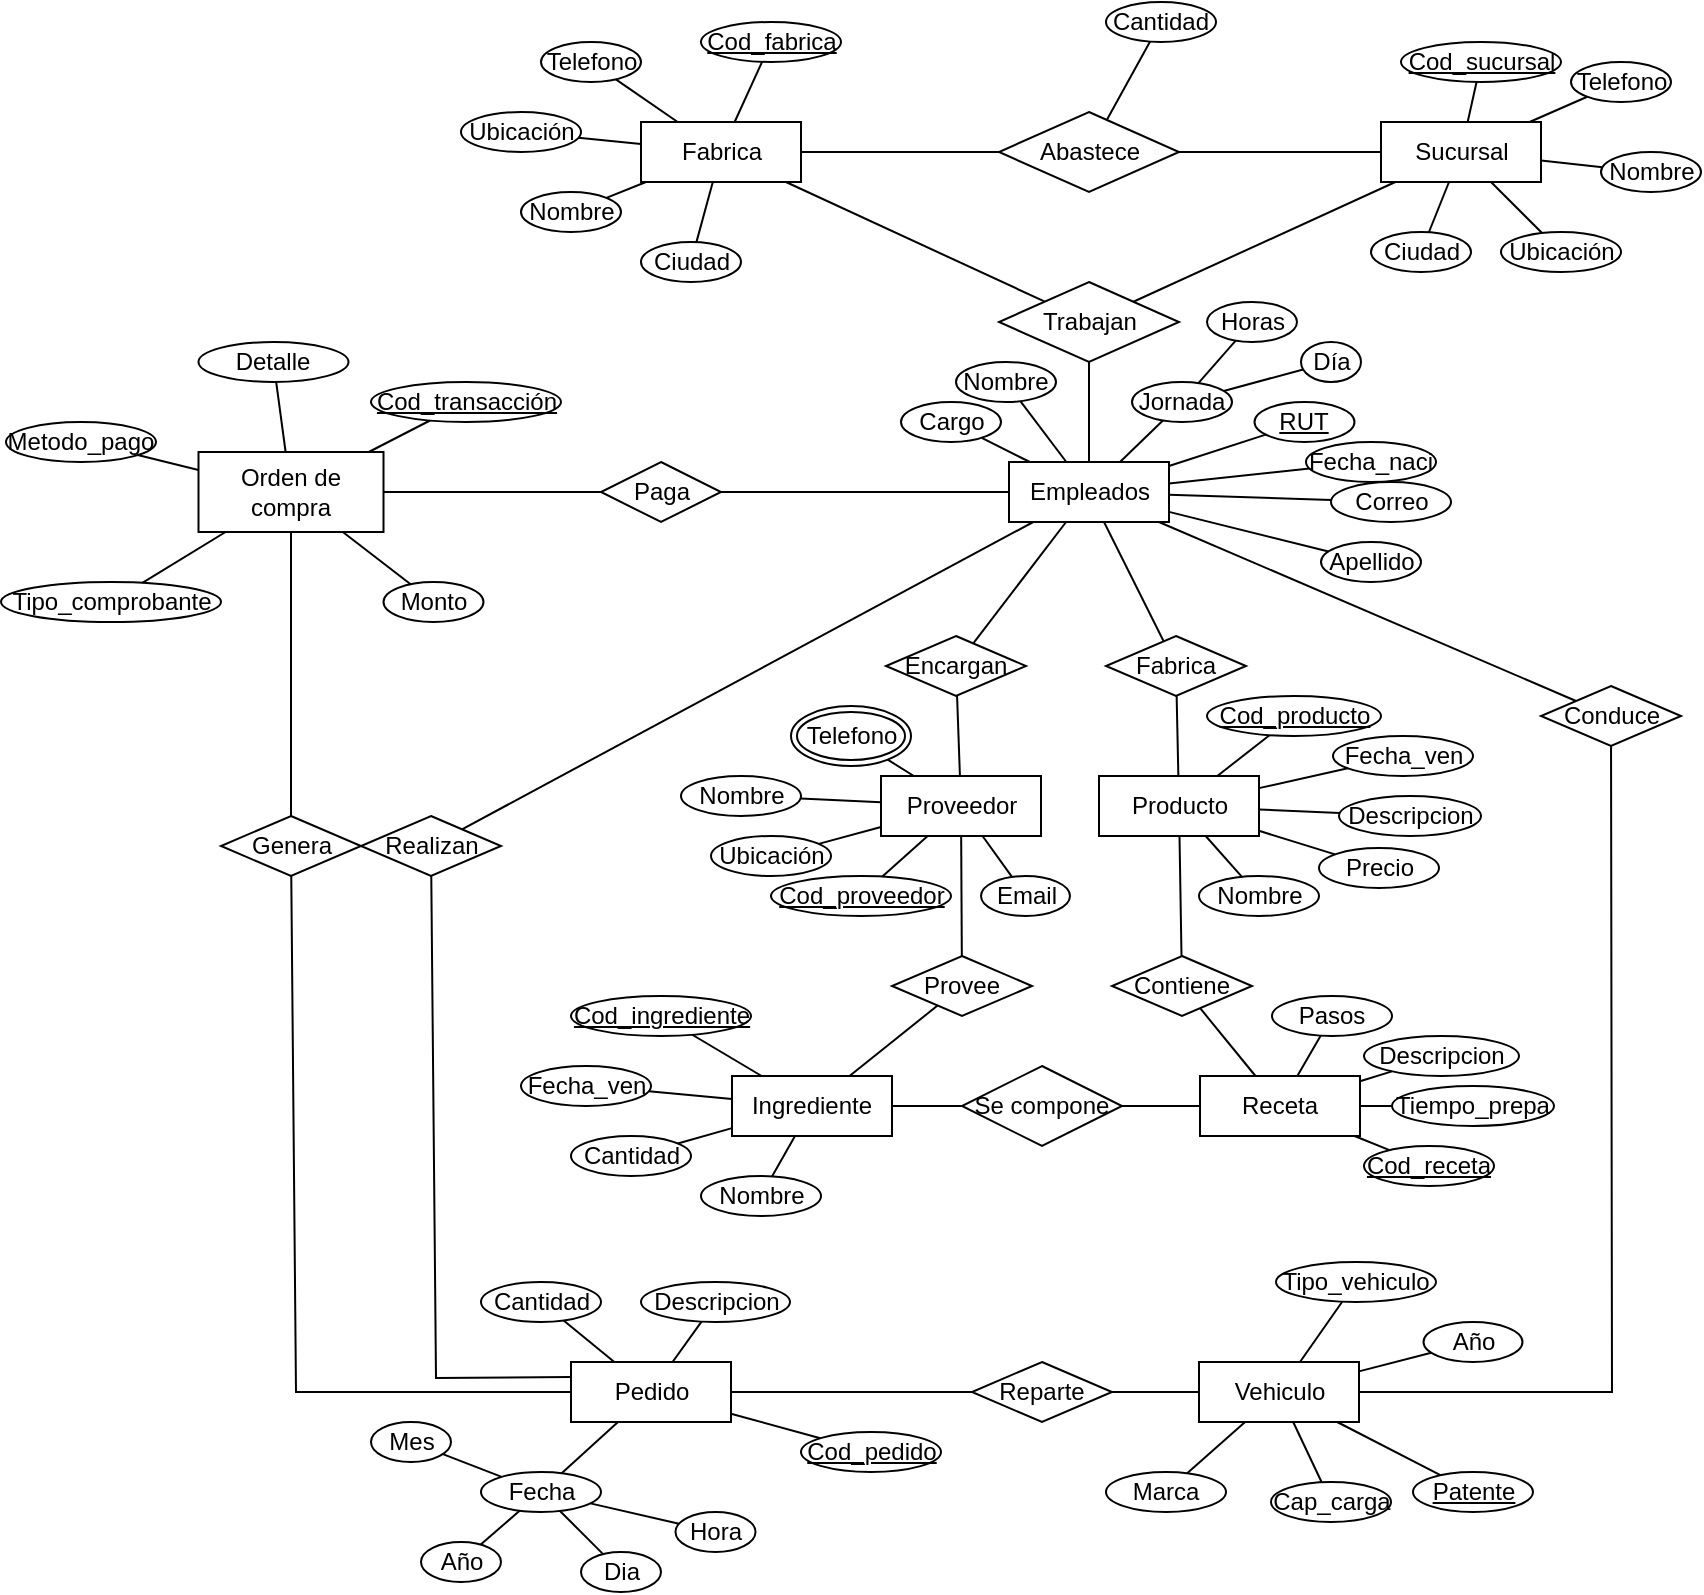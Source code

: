 <mxfile version="21.3.7" type="device">
  <diagram name="Página-1" id="xg-PnJ5UTF3HTIieWov8">
    <mxGraphModel dx="2632" dy="842" grid="1" gridSize="10" guides="1" tooltips="1" connect="1" arrows="1" fold="1" page="1" pageScale="1" pageWidth="827" pageHeight="1169" math="0" shadow="0">
      <root>
        <mxCell id="0" />
        <mxCell id="1" parent="0" />
        <mxCell id="lKZP19kNSciog7X_ONzH-1" value="&lt;font style=&quot;vertical-align: inherit;&quot;&gt;&lt;font style=&quot;vertical-align: inherit;&quot;&gt;Fabrica&lt;/font&gt;&lt;/font&gt;" style="whiteSpace=wrap;html=1;align=center;" parent="1" vertex="1">
          <mxGeometry x="242.5" y="100" width="80" height="30" as="geometry" />
        </mxCell>
        <mxCell id="lKZP19kNSciog7X_ONzH-2" value="&lt;font style=&quot;vertical-align: inherit;&quot;&gt;&lt;font style=&quot;vertical-align: inherit;&quot;&gt;Sucursal&lt;br&gt;&lt;/font&gt;&lt;/font&gt;" style="whiteSpace=wrap;html=1;align=center;" parent="1" vertex="1">
          <mxGeometry x="612.5" y="100" width="80" height="30" as="geometry" />
        </mxCell>
        <mxCell id="lKZP19kNSciog7X_ONzH-3" value="&lt;font style=&quot;vertical-align: inherit;&quot;&gt;&lt;font style=&quot;vertical-align: inherit;&quot;&gt;Abastece&lt;/font&gt;&lt;/font&gt;" style="shape=rhombus;perimeter=rhombusPerimeter;whiteSpace=wrap;html=1;align=center;" parent="1" vertex="1">
          <mxGeometry x="421.5" y="95" width="90" height="40" as="geometry" />
        </mxCell>
        <mxCell id="lKZP19kNSciog7X_ONzH-4" value="&lt;font style=&quot;vertical-align: inherit;&quot;&gt;&lt;font style=&quot;vertical-align: inherit;&quot;&gt;&lt;font style=&quot;vertical-align: inherit;&quot;&gt;&lt;font style=&quot;vertical-align: inherit;&quot;&gt;Trabajan&lt;/font&gt;&lt;/font&gt;&lt;/font&gt;&lt;/font&gt;" style="shape=rhombus;perimeter=rhombusPerimeter;whiteSpace=wrap;html=1;align=center;" parent="1" vertex="1">
          <mxGeometry x="421.5" y="180" width="90" height="40" as="geometry" />
        </mxCell>
        <mxCell id="lKZP19kNSciog7X_ONzH-5" value="" style="endArrow=none;html=1;rounded=0;" parent="1" source="lKZP19kNSciog7X_ONzH-3" target="lKZP19kNSciog7X_ONzH-2" edge="1">
          <mxGeometry relative="1" as="geometry">
            <mxPoint x="382.5" y="300" as="sourcePoint" />
            <mxPoint x="542.5" y="300" as="targetPoint" />
          </mxGeometry>
        </mxCell>
        <mxCell id="lKZP19kNSciog7X_ONzH-6" value="" style="endArrow=none;html=1;rounded=0;" parent="1" source="lKZP19kNSciog7X_ONzH-1" target="lKZP19kNSciog7X_ONzH-3" edge="1">
          <mxGeometry relative="1" as="geometry">
            <mxPoint x="382.5" y="300" as="sourcePoint" />
            <mxPoint x="542.5" y="300" as="targetPoint" />
          </mxGeometry>
        </mxCell>
        <mxCell id="lKZP19kNSciog7X_ONzH-7" value="" style="endArrow=none;html=1;rounded=0;" parent="1" source="lKZP19kNSciog7X_ONzH-4" target="lKZP19kNSciog7X_ONzH-2" edge="1">
          <mxGeometry relative="1" as="geometry">
            <mxPoint x="382.5" y="300" as="sourcePoint" />
            <mxPoint x="542.5" y="300" as="targetPoint" />
          </mxGeometry>
        </mxCell>
        <mxCell id="lKZP19kNSciog7X_ONzH-8" value="" style="endArrow=none;html=1;rounded=0;" parent="1" source="lKZP19kNSciog7X_ONzH-1" target="lKZP19kNSciog7X_ONzH-4" edge="1">
          <mxGeometry relative="1" as="geometry">
            <mxPoint x="382.5" y="300" as="sourcePoint" />
            <mxPoint x="542.5" y="300" as="targetPoint" />
          </mxGeometry>
        </mxCell>
        <mxCell id="lKZP19kNSciog7X_ONzH-10" value="" style="endArrow=none;html=1;rounded=0;" parent="1" source="lKZP19kNSciog7X_ONzH-11" target="lKZP19kNSciog7X_ONzH-4" edge="1">
          <mxGeometry relative="1" as="geometry">
            <mxPoint x="382.5" y="300" as="sourcePoint" />
            <mxPoint x="542.5" y="300" as="targetPoint" />
          </mxGeometry>
        </mxCell>
        <mxCell id="lKZP19kNSciog7X_ONzH-11" value="&lt;font style=&quot;vertical-align: inherit;&quot;&gt;&lt;font style=&quot;vertical-align: inherit;&quot;&gt;&lt;font style=&quot;vertical-align: inherit;&quot;&gt;&lt;font style=&quot;vertical-align: inherit;&quot;&gt;Empleados&lt;/font&gt;&lt;/font&gt;&lt;/font&gt;&lt;/font&gt;" style="whiteSpace=wrap;html=1;align=center;" parent="1" vertex="1">
          <mxGeometry x="426.5" y="270" width="80" height="30" as="geometry" />
        </mxCell>
        <mxCell id="lKZP19kNSciog7X_ONzH-12" value="" style="endArrow=none;html=1;rounded=0;" parent="1" source="lKZP19kNSciog7X_ONzH-11" target="lKZP19kNSciog7X_ONzH-77" edge="1">
          <mxGeometry relative="1" as="geometry">
            <mxPoint x="382.5" y="300" as="sourcePoint" />
            <mxPoint x="466.5" y="325" as="targetPoint" />
          </mxGeometry>
        </mxCell>
        <mxCell id="lKZP19kNSciog7X_ONzH-15" value="&lt;font style=&quot;vertical-align: inherit;&quot;&gt;&lt;font style=&quot;vertical-align: inherit;&quot;&gt;Telefono&lt;/font&gt;&lt;/font&gt;" style="ellipse;whiteSpace=wrap;html=1;align=center;" parent="1" vertex="1">
          <mxGeometry x="192.5" y="60" width="50" height="20" as="geometry" />
        </mxCell>
        <mxCell id="lKZP19kNSciog7X_ONzH-16" value="&lt;font style=&quot;vertical-align: inherit;&quot;&gt;&lt;font style=&quot;vertical-align: inherit;&quot;&gt;&lt;font style=&quot;vertical-align: inherit;&quot;&gt;&lt;font style=&quot;vertical-align: inherit;&quot;&gt;Nombre&lt;/font&gt;&lt;/font&gt;&lt;/font&gt;&lt;/font&gt;" style="ellipse;whiteSpace=wrap;html=1;align=center;" parent="1" vertex="1">
          <mxGeometry x="182.5" y="135" width="50" height="20" as="geometry" />
        </mxCell>
        <mxCell id="lKZP19kNSciog7X_ONzH-17" value="&lt;font style=&quot;vertical-align: inherit;&quot;&gt;&lt;font style=&quot;vertical-align: inherit;&quot;&gt;&lt;font style=&quot;vertical-align: inherit;&quot;&gt;&lt;font style=&quot;vertical-align: inherit;&quot;&gt;Ciudad&lt;/font&gt;&lt;/font&gt;&lt;/font&gt;&lt;/font&gt;" style="ellipse;whiteSpace=wrap;html=1;align=center;" parent="1" vertex="1">
          <mxGeometry x="242.5" y="160" width="50" height="20" as="geometry" />
        </mxCell>
        <mxCell id="lKZP19kNSciog7X_ONzH-18" value="&lt;font style=&quot;vertical-align: inherit;&quot;&gt;&lt;font style=&quot;vertical-align: inherit;&quot;&gt;&lt;font style=&quot;vertical-align: inherit;&quot;&gt;&lt;font style=&quot;vertical-align: inherit;&quot;&gt;Ubicación&lt;/font&gt;&lt;/font&gt;&lt;/font&gt;&lt;/font&gt;" style="ellipse;whiteSpace=wrap;html=1;align=center;" parent="1" vertex="1">
          <mxGeometry x="152.5" y="95" width="60" height="20" as="geometry" />
        </mxCell>
        <mxCell id="lKZP19kNSciog7X_ONzH-19" value="&lt;font style=&quot;vertical-align: inherit;&quot;&gt;&lt;font style=&quot;vertical-align: inherit;&quot;&gt;&lt;font style=&quot;vertical-align: inherit;&quot;&gt;&lt;font style=&quot;vertical-align: inherit;&quot;&gt;&lt;font style=&quot;vertical-align: inherit;&quot;&gt;&lt;font style=&quot;vertical-align: inherit;&quot;&gt;&lt;u&gt;Cod_fabrica&lt;/u&gt;&lt;/font&gt;&lt;/font&gt;&lt;/font&gt;&lt;/font&gt;&lt;/font&gt;&lt;/font&gt;" style="ellipse;whiteSpace=wrap;html=1;align=center;" parent="1" vertex="1">
          <mxGeometry x="272.5" y="50" width="70" height="20" as="geometry" />
        </mxCell>
        <mxCell id="lKZP19kNSciog7X_ONzH-20" value="" style="endArrow=none;html=1;rounded=0;" parent="1" source="lKZP19kNSciog7X_ONzH-19" target="lKZP19kNSciog7X_ONzH-1" edge="1">
          <mxGeometry relative="1" as="geometry">
            <mxPoint x="362.5" y="250" as="sourcePoint" />
            <mxPoint x="522.5" y="250" as="targetPoint" />
          </mxGeometry>
        </mxCell>
        <mxCell id="lKZP19kNSciog7X_ONzH-21" value="" style="endArrow=none;html=1;rounded=0;" parent="1" source="lKZP19kNSciog7X_ONzH-15" target="lKZP19kNSciog7X_ONzH-1" edge="1">
          <mxGeometry relative="1" as="geometry">
            <mxPoint x="362.5" y="250" as="sourcePoint" />
            <mxPoint x="522.5" y="250" as="targetPoint" />
          </mxGeometry>
        </mxCell>
        <mxCell id="lKZP19kNSciog7X_ONzH-22" value="" style="endArrow=none;html=1;rounded=0;" parent="1" source="lKZP19kNSciog7X_ONzH-18" target="lKZP19kNSciog7X_ONzH-1" edge="1">
          <mxGeometry relative="1" as="geometry">
            <mxPoint x="362.5" y="250" as="sourcePoint" />
            <mxPoint x="522.5" y="250" as="targetPoint" />
          </mxGeometry>
        </mxCell>
        <mxCell id="lKZP19kNSciog7X_ONzH-23" value="" style="endArrow=none;html=1;rounded=0;" parent="1" source="lKZP19kNSciog7X_ONzH-16" target="lKZP19kNSciog7X_ONzH-1" edge="1">
          <mxGeometry relative="1" as="geometry">
            <mxPoint x="362.5" y="250" as="sourcePoint" />
            <mxPoint x="522.5" y="250" as="targetPoint" />
          </mxGeometry>
        </mxCell>
        <mxCell id="lKZP19kNSciog7X_ONzH-24" value="" style="endArrow=none;html=1;rounded=0;" parent="1" source="lKZP19kNSciog7X_ONzH-1" target="lKZP19kNSciog7X_ONzH-17" edge="1">
          <mxGeometry relative="1" as="geometry">
            <mxPoint x="362.5" y="250" as="sourcePoint" />
            <mxPoint x="522.5" y="250" as="targetPoint" />
          </mxGeometry>
        </mxCell>
        <mxCell id="lKZP19kNSciog7X_ONzH-25" value="&lt;font style=&quot;vertical-align: inherit;&quot;&gt;&lt;font style=&quot;vertical-align: inherit;&quot;&gt;&lt;font style=&quot;vertical-align: inherit;&quot;&gt;&lt;font style=&quot;vertical-align: inherit;&quot;&gt;&lt;font style=&quot;vertical-align: inherit;&quot;&gt;&lt;font style=&quot;vertical-align: inherit;&quot;&gt;Ciudad&lt;/font&gt;&lt;/font&gt;&lt;/font&gt;&lt;/font&gt;&lt;/font&gt;&lt;/font&gt;" style="ellipse;whiteSpace=wrap;html=1;align=center;" parent="1" vertex="1">
          <mxGeometry x="607.5" y="155" width="50" height="20" as="geometry" />
        </mxCell>
        <mxCell id="lKZP19kNSciog7X_ONzH-26" value="&lt;font style=&quot;vertical-align: inherit;&quot;&gt;&lt;font style=&quot;vertical-align: inherit;&quot;&gt;&lt;font style=&quot;vertical-align: inherit;&quot;&gt;&lt;font style=&quot;vertical-align: inherit;&quot;&gt;&lt;font style=&quot;vertical-align: inherit;&quot;&gt;&lt;font style=&quot;vertical-align: inherit;&quot;&gt;&lt;font style=&quot;vertical-align: inherit;&quot;&gt;&lt;font style=&quot;vertical-align: inherit;&quot;&gt;Ubicación&lt;/font&gt;&lt;/font&gt;&lt;/font&gt;&lt;/font&gt;&lt;/font&gt;&lt;/font&gt;&lt;/font&gt;&lt;/font&gt;" style="ellipse;whiteSpace=wrap;html=1;align=center;" parent="1" vertex="1">
          <mxGeometry x="672.5" y="155" width="60" height="20" as="geometry" />
        </mxCell>
        <mxCell id="lKZP19kNSciog7X_ONzH-27" value="&lt;font style=&quot;vertical-align: inherit;&quot;&gt;&lt;font style=&quot;vertical-align: inherit;&quot;&gt;&lt;font style=&quot;vertical-align: inherit;&quot;&gt;&lt;font style=&quot;vertical-align: inherit;&quot;&gt;&lt;font style=&quot;vertical-align: inherit;&quot;&gt;&lt;font style=&quot;vertical-align: inherit;&quot;&gt;&lt;font style=&quot;vertical-align: inherit;&quot;&gt;&lt;font style=&quot;vertical-align: inherit;&quot;&gt;Nombre&lt;/font&gt;&lt;/font&gt;&lt;/font&gt;&lt;/font&gt;&lt;/font&gt;&lt;/font&gt;&lt;/font&gt;&lt;/font&gt;" style="ellipse;whiteSpace=wrap;html=1;align=center;" parent="1" vertex="1">
          <mxGeometry x="722.5" y="115" width="50" height="20" as="geometry" />
        </mxCell>
        <mxCell id="lKZP19kNSciog7X_ONzH-28" value="&lt;font style=&quot;vertical-align: inherit;&quot;&gt;&lt;font style=&quot;vertical-align: inherit;&quot;&gt;&lt;font style=&quot;vertical-align: inherit;&quot;&gt;&lt;font style=&quot;vertical-align: inherit;&quot;&gt;&lt;font style=&quot;vertical-align: inherit;&quot;&gt;&lt;font style=&quot;vertical-align: inherit;&quot;&gt;&lt;font style=&quot;vertical-align: inherit;&quot;&gt;&lt;font style=&quot;vertical-align: inherit;&quot;&gt;Telefono&lt;/font&gt;&lt;/font&gt;&lt;/font&gt;&lt;/font&gt;&lt;/font&gt;&lt;/font&gt;&lt;/font&gt;&lt;/font&gt;" style="ellipse;whiteSpace=wrap;html=1;align=center;" parent="1" vertex="1">
          <mxGeometry x="707.5" y="70" width="50" height="20" as="geometry" />
        </mxCell>
        <mxCell id="lKZP19kNSciog7X_ONzH-29" value="&lt;font style=&quot;vertical-align: inherit;&quot;&gt;&lt;font style=&quot;vertical-align: inherit;&quot;&gt;&lt;font style=&quot;vertical-align: inherit;&quot;&gt;&lt;font style=&quot;vertical-align: inherit;&quot;&gt;&lt;font style=&quot;vertical-align: inherit;&quot;&gt;&lt;font style=&quot;vertical-align: inherit;&quot;&gt;&lt;font style=&quot;vertical-align: inherit;&quot;&gt;&lt;font style=&quot;vertical-align: inherit;&quot;&gt;&lt;u&gt;Cod_sucursal&lt;/u&gt;&lt;/font&gt;&lt;/font&gt;&lt;/font&gt;&lt;/font&gt;&lt;/font&gt;&lt;/font&gt;&lt;/font&gt;&lt;/font&gt;" style="ellipse;whiteSpace=wrap;html=1;align=center;" parent="1" vertex="1">
          <mxGeometry x="622.5" y="60" width="80" height="20" as="geometry" />
        </mxCell>
        <mxCell id="lKZP19kNSciog7X_ONzH-30" value="" style="endArrow=none;html=1;rounded=0;" parent="1" source="lKZP19kNSciog7X_ONzH-25" target="lKZP19kNSciog7X_ONzH-2" edge="1">
          <mxGeometry relative="1" as="geometry">
            <mxPoint x="662.5" y="150" as="sourcePoint" />
            <mxPoint x="522.5" y="250" as="targetPoint" />
          </mxGeometry>
        </mxCell>
        <mxCell id="lKZP19kNSciog7X_ONzH-31" value="" style="endArrow=none;html=1;rounded=0;" parent="1" source="lKZP19kNSciog7X_ONzH-26" target="lKZP19kNSciog7X_ONzH-2" edge="1">
          <mxGeometry relative="1" as="geometry">
            <mxPoint x="362.5" y="250" as="sourcePoint" />
            <mxPoint x="522.5" y="250" as="targetPoint" />
          </mxGeometry>
        </mxCell>
        <mxCell id="lKZP19kNSciog7X_ONzH-32" value="" style="endArrow=none;html=1;rounded=0;" parent="1" source="lKZP19kNSciog7X_ONzH-27" target="lKZP19kNSciog7X_ONzH-2" edge="1">
          <mxGeometry relative="1" as="geometry">
            <mxPoint x="362.5" y="250" as="sourcePoint" />
            <mxPoint x="522.5" y="250" as="targetPoint" />
          </mxGeometry>
        </mxCell>
        <mxCell id="lKZP19kNSciog7X_ONzH-33" value="" style="endArrow=none;html=1;rounded=0;" parent="1" source="lKZP19kNSciog7X_ONzH-2" target="lKZP19kNSciog7X_ONzH-28" edge="1">
          <mxGeometry relative="1" as="geometry">
            <mxPoint x="362.5" y="250" as="sourcePoint" />
            <mxPoint x="522.5" y="250" as="targetPoint" />
          </mxGeometry>
        </mxCell>
        <mxCell id="lKZP19kNSciog7X_ONzH-34" value="" style="endArrow=none;html=1;rounded=0;" parent="1" source="lKZP19kNSciog7X_ONzH-2" target="lKZP19kNSciog7X_ONzH-29" edge="1">
          <mxGeometry relative="1" as="geometry">
            <mxPoint x="362.5" y="250" as="sourcePoint" />
            <mxPoint x="522.5" y="250" as="targetPoint" />
          </mxGeometry>
        </mxCell>
        <mxCell id="lKZP19kNSciog7X_ONzH-35" value="&lt;font style=&quot;vertical-align: inherit;&quot;&gt;&lt;font style=&quot;vertical-align: inherit;&quot;&gt;&lt;font style=&quot;vertical-align: inherit;&quot;&gt;&lt;font style=&quot;vertical-align: inherit;&quot;&gt;&lt;font style=&quot;vertical-align: inherit;&quot;&gt;&lt;font style=&quot;vertical-align: inherit;&quot;&gt;Nombre&lt;/font&gt;&lt;/font&gt;&lt;/font&gt;&lt;/font&gt;&lt;/font&gt;&lt;/font&gt;" style="ellipse;whiteSpace=wrap;html=1;align=center;" parent="1" vertex="1">
          <mxGeometry x="400" y="220" width="50" height="20" as="geometry" />
        </mxCell>
        <mxCell id="lKZP19kNSciog7X_ONzH-36" value="&lt;font style=&quot;vertical-align: inherit;&quot;&gt;&lt;font style=&quot;vertical-align: inherit;&quot;&gt;&lt;font style=&quot;vertical-align: inherit;&quot;&gt;&lt;font style=&quot;vertical-align: inherit;&quot;&gt;&lt;font style=&quot;vertical-align: inherit;&quot;&gt;&lt;font style=&quot;vertical-align: inherit;&quot;&gt;Apellido&lt;/font&gt;&lt;/font&gt;&lt;/font&gt;&lt;/font&gt;&lt;/font&gt;&lt;/font&gt;" style="ellipse;whiteSpace=wrap;html=1;align=center;" parent="1" vertex="1">
          <mxGeometry x="582.5" y="310" width="50" height="20" as="geometry" />
        </mxCell>
        <mxCell id="lKZP19kNSciog7X_ONzH-37" value="&lt;font style=&quot;vertical-align: inherit;&quot;&gt;&lt;font style=&quot;vertical-align: inherit;&quot;&gt;&lt;font style=&quot;vertical-align: inherit;&quot;&gt;&lt;font style=&quot;vertical-align: inherit;&quot;&gt;&lt;font style=&quot;vertical-align: inherit;&quot;&gt;&lt;font style=&quot;vertical-align: inherit;&quot;&gt;Cargo&lt;/font&gt;&lt;/font&gt;&lt;/font&gt;&lt;/font&gt;&lt;/font&gt;&lt;/font&gt;" style="ellipse;whiteSpace=wrap;html=1;align=center;" parent="1" vertex="1">
          <mxGeometry x="372.5" y="240" width="50" height="20" as="geometry" />
        </mxCell>
        <mxCell id="lKZP19kNSciog7X_ONzH-38" value="&lt;font style=&quot;vertical-align: inherit;&quot;&gt;&lt;font style=&quot;vertical-align: inherit;&quot;&gt;&lt;font style=&quot;vertical-align: inherit;&quot;&gt;&lt;font style=&quot;vertical-align: inherit;&quot;&gt;&lt;font style=&quot;vertical-align: inherit;&quot;&gt;&lt;font style=&quot;vertical-align: inherit;&quot;&gt;Jornada&lt;/font&gt;&lt;/font&gt;&lt;/font&gt;&lt;/font&gt;&lt;/font&gt;&lt;/font&gt;" style="ellipse;whiteSpace=wrap;html=1;align=center;" parent="1" vertex="1">
          <mxGeometry x="488" y="230" width="50" height="20" as="geometry" />
        </mxCell>
        <mxCell id="lKZP19kNSciog7X_ONzH-39" value="&lt;font style=&quot;vertical-align: inherit;&quot;&gt;&lt;font style=&quot;vertical-align: inherit;&quot;&gt;&lt;font style=&quot;vertical-align: inherit;&quot;&gt;&lt;font style=&quot;vertical-align: inherit;&quot;&gt;&lt;font style=&quot;vertical-align: inherit;&quot;&gt;&lt;font style=&quot;vertical-align: inherit;&quot;&gt;Fecha_naci&lt;/font&gt;&lt;/font&gt;&lt;/font&gt;&lt;/font&gt;&lt;/font&gt;&lt;/font&gt;" style="ellipse;whiteSpace=wrap;html=1;align=center;" parent="1" vertex="1">
          <mxGeometry x="575" y="260" width="65" height="20" as="geometry" />
        </mxCell>
        <mxCell id="lKZP19kNSciog7X_ONzH-40" value="&lt;font style=&quot;vertical-align: inherit;&quot;&gt;&lt;font style=&quot;vertical-align: inherit;&quot;&gt;&lt;font style=&quot;vertical-align: inherit;&quot;&gt;&lt;font style=&quot;vertical-align: inherit;&quot;&gt;&lt;font style=&quot;vertical-align: inherit;&quot;&gt;&lt;font style=&quot;vertical-align: inherit;&quot;&gt;&lt;u&gt;RUT&lt;/u&gt;&lt;/font&gt;&lt;/font&gt;&lt;/font&gt;&lt;/font&gt;&lt;/font&gt;&lt;/font&gt;" style="ellipse;whiteSpace=wrap;html=1;align=center;" parent="1" vertex="1">
          <mxGeometry x="549.25" y="240" width="50" height="20" as="geometry" />
        </mxCell>
        <mxCell id="lKZP19kNSciog7X_ONzH-41" value="&lt;font style=&quot;vertical-align: inherit;&quot;&gt;&lt;font style=&quot;vertical-align: inherit;&quot;&gt;&lt;font style=&quot;vertical-align: inherit;&quot;&gt;&lt;font style=&quot;vertical-align: inherit;&quot;&gt;&lt;font style=&quot;vertical-align: inherit;&quot;&gt;&lt;font style=&quot;vertical-align: inherit;&quot;&gt;Horas&lt;/font&gt;&lt;/font&gt;&lt;/font&gt;&lt;/font&gt;&lt;/font&gt;&lt;/font&gt;" style="ellipse;whiteSpace=wrap;html=1;align=center;" parent="1" vertex="1">
          <mxGeometry x="525.5" y="190" width="45" height="20" as="geometry" />
        </mxCell>
        <mxCell id="lKZP19kNSciog7X_ONzH-42" value="&lt;font style=&quot;vertical-align: inherit;&quot;&gt;&lt;font style=&quot;vertical-align: inherit;&quot;&gt;&lt;font style=&quot;vertical-align: inherit;&quot;&gt;&lt;font style=&quot;vertical-align: inherit;&quot;&gt;&lt;font style=&quot;vertical-align: inherit;&quot;&gt;&lt;font style=&quot;vertical-align: inherit;&quot;&gt;Día&lt;/font&gt;&lt;/font&gt;&lt;/font&gt;&lt;/font&gt;&lt;/font&gt;&lt;/font&gt;" style="ellipse;whiteSpace=wrap;html=1;align=center;" parent="1" vertex="1">
          <mxGeometry x="572.5" y="210" width="30" height="20" as="geometry" />
        </mxCell>
        <mxCell id="lKZP19kNSciog7X_ONzH-43" value="" style="endArrow=none;html=1;rounded=0;" parent="1" source="lKZP19kNSciog7X_ONzH-35" target="lKZP19kNSciog7X_ONzH-11" edge="1">
          <mxGeometry relative="1" as="geometry">
            <mxPoint x="362.5" y="320" as="sourcePoint" />
            <mxPoint x="522.5" y="320" as="targetPoint" />
          </mxGeometry>
        </mxCell>
        <mxCell id="lKZP19kNSciog7X_ONzH-44" value="" style="endArrow=none;html=1;rounded=0;" parent="1" source="lKZP19kNSciog7X_ONzH-11" target="lKZP19kNSciog7X_ONzH-36" edge="1">
          <mxGeometry relative="1" as="geometry">
            <mxPoint x="362.5" y="320" as="sourcePoint" />
            <mxPoint x="522.5" y="320" as="targetPoint" />
          </mxGeometry>
        </mxCell>
        <mxCell id="lKZP19kNSciog7X_ONzH-45" value="" style="endArrow=none;html=1;rounded=0;" parent="1" source="lKZP19kNSciog7X_ONzH-11" target="lKZP19kNSciog7X_ONzH-39" edge="1">
          <mxGeometry relative="1" as="geometry">
            <mxPoint x="362.5" y="320" as="sourcePoint" />
            <mxPoint x="522.5" y="320" as="targetPoint" />
          </mxGeometry>
        </mxCell>
        <mxCell id="lKZP19kNSciog7X_ONzH-46" value="" style="endArrow=none;html=1;rounded=0;" parent="1" source="lKZP19kNSciog7X_ONzH-37" target="lKZP19kNSciog7X_ONzH-11" edge="1">
          <mxGeometry relative="1" as="geometry">
            <mxPoint x="362.5" y="320" as="sourcePoint" />
            <mxPoint x="522.5" y="320" as="targetPoint" />
          </mxGeometry>
        </mxCell>
        <mxCell id="lKZP19kNSciog7X_ONzH-47" value="" style="endArrow=none;html=1;rounded=0;" parent="1" source="lKZP19kNSciog7X_ONzH-11" target="lKZP19kNSciog7X_ONzH-40" edge="1">
          <mxGeometry relative="1" as="geometry">
            <mxPoint x="362.5" y="320" as="sourcePoint" />
            <mxPoint x="522.5" y="320" as="targetPoint" />
          </mxGeometry>
        </mxCell>
        <mxCell id="lKZP19kNSciog7X_ONzH-48" value="" style="endArrow=none;html=1;rounded=0;" parent="1" source="lKZP19kNSciog7X_ONzH-11" target="lKZP19kNSciog7X_ONzH-38" edge="1">
          <mxGeometry relative="1" as="geometry">
            <mxPoint x="362.5" y="320" as="sourcePoint" />
            <mxPoint x="522.5" y="320" as="targetPoint" />
          </mxGeometry>
        </mxCell>
        <mxCell id="lKZP19kNSciog7X_ONzH-49" value="" style="endArrow=none;html=1;rounded=0;" parent="1" source="lKZP19kNSciog7X_ONzH-38" target="lKZP19kNSciog7X_ONzH-41" edge="1">
          <mxGeometry relative="1" as="geometry">
            <mxPoint x="362.5" y="320" as="sourcePoint" />
            <mxPoint x="522.5" y="320" as="targetPoint" />
          </mxGeometry>
        </mxCell>
        <mxCell id="lKZP19kNSciog7X_ONzH-50" value="" style="endArrow=none;html=1;rounded=0;" parent="1" source="lKZP19kNSciog7X_ONzH-38" target="lKZP19kNSciog7X_ONzH-42" edge="1">
          <mxGeometry relative="1" as="geometry">
            <mxPoint x="362.5" y="320" as="sourcePoint" />
            <mxPoint x="522.5" y="320" as="targetPoint" />
          </mxGeometry>
        </mxCell>
        <mxCell id="lKZP19kNSciog7X_ONzH-51" value="Correo" style="ellipse;whiteSpace=wrap;html=1;align=center;" parent="1" vertex="1">
          <mxGeometry x="587.5" y="280" width="60" height="20" as="geometry" />
        </mxCell>
        <mxCell id="lKZP19kNSciog7X_ONzH-52" value="" style="endArrow=none;html=1;rounded=0;" parent="1" source="lKZP19kNSciog7X_ONzH-51" target="lKZP19kNSciog7X_ONzH-11" edge="1">
          <mxGeometry relative="1" as="geometry">
            <mxPoint x="442.5" y="370" as="sourcePoint" />
            <mxPoint x="602.5" y="370" as="targetPoint" />
          </mxGeometry>
        </mxCell>
        <mxCell id="lKZP19kNSciog7X_ONzH-53" value="Paga" style="shape=rhombus;perimeter=rhombusPerimeter;whiteSpace=wrap;html=1;align=center;" parent="1" vertex="1">
          <mxGeometry x="222.5" y="270" width="60" height="30" as="geometry" />
        </mxCell>
        <mxCell id="lKZP19kNSciog7X_ONzH-54" value="" style="endArrow=none;html=1;rounded=0;" parent="1" source="lKZP19kNSciog7X_ONzH-53" target="lKZP19kNSciog7X_ONzH-11" edge="1">
          <mxGeometry relative="1" as="geometry">
            <mxPoint x="242.5" y="360" as="sourcePoint" />
            <mxPoint x="402.5" y="360" as="targetPoint" />
          </mxGeometry>
        </mxCell>
        <mxCell id="lKZP19kNSciog7X_ONzH-55" value="" style="endArrow=none;html=1;rounded=0;" parent="1" source="lKZP19kNSciog7X_ONzH-67" target="lKZP19kNSciog7X_ONzH-53" edge="1">
          <mxGeometry relative="1" as="geometry">
            <mxPoint x="147.5" y="240.714" as="sourcePoint" />
            <mxPoint x="402.5" y="360" as="targetPoint" />
          </mxGeometry>
        </mxCell>
        <mxCell id="lKZP19kNSciog7X_ONzH-56" value="&lt;font style=&quot;vertical-align: inherit;&quot;&gt;&lt;font style=&quot;vertical-align: inherit;&quot;&gt;&lt;font style=&quot;vertical-align: inherit;&quot;&gt;&lt;font style=&quot;vertical-align: inherit;&quot;&gt;&lt;font style=&quot;vertical-align: inherit;&quot;&gt;&lt;font style=&quot;vertical-align: inherit;&quot;&gt;Monto&lt;/font&gt;&lt;/font&gt;&lt;/font&gt;&lt;/font&gt;&lt;/font&gt;&lt;/font&gt;" style="ellipse;whiteSpace=wrap;html=1;align=center;" parent="1" vertex="1">
          <mxGeometry x="113.75" y="330" width="50" height="20" as="geometry" />
        </mxCell>
        <mxCell id="lKZP19kNSciog7X_ONzH-57" value="&lt;font style=&quot;vertical-align: inherit;&quot;&gt;&lt;font style=&quot;vertical-align: inherit;&quot;&gt;&lt;font style=&quot;vertical-align: inherit;&quot;&gt;&lt;font style=&quot;vertical-align: inherit;&quot;&gt;&lt;font style=&quot;vertical-align: inherit;&quot;&gt;&lt;font style=&quot;vertical-align: inherit;&quot;&gt;Metodo_pago&lt;/font&gt;&lt;/font&gt;&lt;/font&gt;&lt;/font&gt;&lt;/font&gt;&lt;/font&gt;" style="ellipse;whiteSpace=wrap;html=1;align=center;" parent="1" vertex="1">
          <mxGeometry x="-75" y="250" width="75" height="20" as="geometry" />
        </mxCell>
        <mxCell id="lKZP19kNSciog7X_ONzH-60" value="&lt;font style=&quot;vertical-align: inherit;&quot;&gt;&lt;font style=&quot;vertical-align: inherit;&quot;&gt;&lt;font style=&quot;vertical-align: inherit;&quot;&gt;&lt;font style=&quot;vertical-align: inherit;&quot;&gt;&lt;font style=&quot;vertical-align: inherit;&quot;&gt;&lt;font style=&quot;vertical-align: inherit;&quot;&gt;&lt;u&gt;Cod_transacción&lt;/u&gt;&lt;/font&gt;&lt;/font&gt;&lt;/font&gt;&lt;/font&gt;&lt;/font&gt;&lt;/font&gt;" style="ellipse;whiteSpace=wrap;html=1;align=center;" parent="1" vertex="1">
          <mxGeometry x="107.5" y="230" width="95" height="20" as="geometry" />
        </mxCell>
        <mxCell id="lKZP19kNSciog7X_ONzH-61" value="" style="endArrow=none;html=1;rounded=0;" parent="1" source="lKZP19kNSciog7X_ONzH-67" target="lKZP19kNSciog7X_ONzH-60" edge="1">
          <mxGeometry relative="1" as="geometry">
            <mxPoint x="-158.091" y="466" as="sourcePoint" />
            <mxPoint x="92.5" y="516" as="targetPoint" />
          </mxGeometry>
        </mxCell>
        <mxCell id="lKZP19kNSciog7X_ONzH-64" value="" style="endArrow=none;html=1;rounded=0;" parent="1" source="lKZP19kNSciog7X_ONzH-57" target="lKZP19kNSciog7X_ONzH-67" edge="1">
          <mxGeometry relative="1" as="geometry">
            <mxPoint x="-67.5" y="516" as="sourcePoint" />
            <mxPoint x="-199.167" y="436" as="targetPoint" />
          </mxGeometry>
        </mxCell>
        <mxCell id="lKZP19kNSciog7X_ONzH-65" value="" style="endArrow=none;html=1;rounded=0;" parent="1" source="lKZP19kNSciog7X_ONzH-56" target="lKZP19kNSciog7X_ONzH-67" edge="1">
          <mxGeometry relative="1" as="geometry">
            <mxPoint x="-67.5" y="516" as="sourcePoint" />
            <mxPoint x="-171.346" y="436" as="targetPoint" />
          </mxGeometry>
        </mxCell>
        <mxCell id="lKZP19kNSciog7X_ONzH-67" value="&lt;font style=&quot;vertical-align: inherit;&quot;&gt;&lt;font style=&quot;vertical-align: inherit;&quot;&gt;Orden de compra&lt;/font&gt;&lt;/font&gt;" style="whiteSpace=wrap;html=1;align=center;" parent="1" vertex="1">
          <mxGeometry x="21.25" y="265" width="92.5" height="40" as="geometry" />
        </mxCell>
        <mxCell id="lKZP19kNSciog7X_ONzH-76" value="&lt;font style=&quot;vertical-align: inherit;&quot;&gt;&lt;font style=&quot;vertical-align: inherit;&quot;&gt;&lt;font style=&quot;vertical-align: inherit;&quot;&gt;&lt;font style=&quot;vertical-align: inherit;&quot;&gt;&lt;font style=&quot;vertical-align: inherit;&quot;&gt;&lt;font style=&quot;vertical-align: inherit;&quot;&gt;Encargan&lt;/font&gt;&lt;/font&gt;&lt;/font&gt;&lt;/font&gt;&lt;/font&gt;&lt;/font&gt;" style="shape=rhombus;perimeter=rhombusPerimeter;whiteSpace=wrap;html=1;align=center;" parent="1" vertex="1">
          <mxGeometry x="365" y="357" width="70" height="30" as="geometry" />
        </mxCell>
        <mxCell id="lKZP19kNSciog7X_ONzH-77" value="&lt;font style=&quot;vertical-align: inherit;&quot;&gt;&lt;font style=&quot;vertical-align: inherit;&quot;&gt;&lt;font style=&quot;vertical-align: inherit;&quot;&gt;&lt;font style=&quot;vertical-align: inherit;&quot;&gt;&lt;font style=&quot;vertical-align: inherit;&quot;&gt;&lt;font style=&quot;vertical-align: inherit;&quot;&gt;Realizan&lt;/font&gt;&lt;/font&gt;&lt;/font&gt;&lt;/font&gt;&lt;/font&gt;&lt;/font&gt;" style="shape=rhombus;perimeter=rhombusPerimeter;whiteSpace=wrap;html=1;align=center;" parent="1" vertex="1">
          <mxGeometry x="102.5" y="447" width="70" height="30" as="geometry" />
        </mxCell>
        <mxCell id="lKZP19kNSciog7X_ONzH-78" value="&lt;font style=&quot;vertical-align: inherit;&quot;&gt;&lt;font style=&quot;vertical-align: inherit;&quot;&gt;&lt;font style=&quot;vertical-align: inherit;&quot;&gt;&lt;font style=&quot;vertical-align: inherit;&quot;&gt;&lt;font style=&quot;vertical-align: inherit;&quot;&gt;&lt;font style=&quot;vertical-align: inherit;&quot;&gt;&lt;font style=&quot;vertical-align: inherit;&quot;&gt;&lt;font style=&quot;vertical-align: inherit;&quot;&gt;Fabrica&lt;/font&gt;&lt;/font&gt;&lt;/font&gt;&lt;/font&gt;&lt;/font&gt;&lt;/font&gt;&lt;/font&gt;&lt;/font&gt;" style="shape=rhombus;perimeter=rhombusPerimeter;whiteSpace=wrap;html=1;align=center;" parent="1" vertex="1">
          <mxGeometry x="475" y="357" width="70" height="30" as="geometry" />
        </mxCell>
        <mxCell id="lKZP19kNSciog7X_ONzH-79" value="&lt;font style=&quot;vertical-align: inherit;&quot;&gt;&lt;font style=&quot;vertical-align: inherit;&quot;&gt;&lt;font style=&quot;vertical-align: inherit;&quot;&gt;&lt;font style=&quot;vertical-align: inherit;&quot;&gt;&lt;font style=&quot;vertical-align: inherit;&quot;&gt;&lt;font style=&quot;vertical-align: inherit;&quot;&gt;&lt;font style=&quot;vertical-align: inherit;&quot;&gt;&lt;font style=&quot;vertical-align: inherit;&quot;&gt;Conduce&lt;/font&gt;&lt;/font&gt;&lt;/font&gt;&lt;/font&gt;&lt;/font&gt;&lt;/font&gt;&lt;/font&gt;&lt;/font&gt;" style="shape=rhombus;perimeter=rhombusPerimeter;whiteSpace=wrap;html=1;align=center;" parent="1" vertex="1">
          <mxGeometry x="692.5" y="382" width="70" height="30" as="geometry" />
        </mxCell>
        <mxCell id="lKZP19kNSciog7X_ONzH-80" value="&lt;font style=&quot;vertical-align: inherit;&quot;&gt;&lt;font style=&quot;vertical-align: inherit;&quot;&gt;&lt;font style=&quot;vertical-align: inherit;&quot;&gt;&lt;font style=&quot;vertical-align: inherit;&quot;&gt;&lt;font style=&quot;vertical-align: inherit;&quot;&gt;&lt;font style=&quot;vertical-align: inherit;&quot;&gt;&lt;font style=&quot;vertical-align: inherit;&quot;&gt;&lt;font style=&quot;vertical-align: inherit;&quot;&gt;Producto&lt;/font&gt;&lt;/font&gt;&lt;/font&gt;&lt;/font&gt;&lt;/font&gt;&lt;/font&gt;&lt;/font&gt;&lt;/font&gt;" style="whiteSpace=wrap;html=1;align=center;" parent="1" vertex="1">
          <mxGeometry x="471.5" y="427" width="80" height="30" as="geometry" />
        </mxCell>
        <mxCell id="lKZP19kNSciog7X_ONzH-81" value="&lt;font style=&quot;vertical-align: inherit;&quot;&gt;&lt;font style=&quot;vertical-align: inherit;&quot;&gt;&lt;font style=&quot;vertical-align: inherit;&quot;&gt;&lt;font style=&quot;vertical-align: inherit;&quot;&gt;&lt;font style=&quot;vertical-align: inherit;&quot;&gt;&lt;font style=&quot;vertical-align: inherit;&quot;&gt;&lt;font style=&quot;vertical-align: inherit;&quot;&gt;&lt;font style=&quot;vertical-align: inherit;&quot;&gt;Proveedor&lt;/font&gt;&lt;/font&gt;&lt;/font&gt;&lt;/font&gt;&lt;/font&gt;&lt;/font&gt;&lt;/font&gt;&lt;/font&gt;" style="whiteSpace=wrap;html=1;align=center;" parent="1" vertex="1">
          <mxGeometry x="362.5" y="427" width="80" height="30" as="geometry" />
        </mxCell>
        <mxCell id="lKZP19kNSciog7X_ONzH-82" value="&lt;font style=&quot;vertical-align: inherit;&quot;&gt;&lt;font style=&quot;vertical-align: inherit;&quot;&gt;&lt;font style=&quot;vertical-align: inherit;&quot;&gt;&lt;font style=&quot;vertical-align: inherit;&quot;&gt;&lt;font style=&quot;vertical-align: inherit;&quot;&gt;&lt;font style=&quot;vertical-align: inherit;&quot;&gt;&lt;font style=&quot;vertical-align: inherit;&quot;&gt;&lt;font style=&quot;vertical-align: inherit;&quot;&gt;Pedido&lt;/font&gt;&lt;/font&gt;&lt;/font&gt;&lt;/font&gt;&lt;/font&gt;&lt;/font&gt;&lt;/font&gt;&lt;/font&gt;" style="whiteSpace=wrap;html=1;align=center;" parent="1" vertex="1">
          <mxGeometry x="207.5" y="720" width="80" height="30" as="geometry" />
        </mxCell>
        <mxCell id="lKZP19kNSciog7X_ONzH-83" value="&lt;font style=&quot;vertical-align: inherit;&quot;&gt;&lt;font style=&quot;vertical-align: inherit;&quot;&gt;&lt;font style=&quot;vertical-align: inherit;&quot;&gt;&lt;font style=&quot;vertical-align: inherit;&quot;&gt;&lt;font style=&quot;vertical-align: inherit;&quot;&gt;&lt;font style=&quot;vertical-align: inherit;&quot;&gt;&lt;font style=&quot;vertical-align: inherit;&quot;&gt;&lt;font style=&quot;vertical-align: inherit;&quot;&gt;&lt;font style=&quot;vertical-align: inherit;&quot;&gt;&lt;font style=&quot;vertical-align: inherit;&quot;&gt;Receta&lt;/font&gt;&lt;/font&gt;&lt;/font&gt;&lt;/font&gt;&lt;/font&gt;&lt;/font&gt;&lt;/font&gt;&lt;/font&gt;&lt;/font&gt;&lt;/font&gt;" style="whiteSpace=wrap;html=1;align=center;" parent="1" vertex="1">
          <mxGeometry x="522" y="577" width="80" height="30" as="geometry" />
        </mxCell>
        <mxCell id="lKZP19kNSciog7X_ONzH-84" value="&lt;font style=&quot;vertical-align: inherit;&quot;&gt;&lt;font style=&quot;vertical-align: inherit;&quot;&gt;&lt;font style=&quot;vertical-align: inherit;&quot;&gt;&lt;font style=&quot;vertical-align: inherit;&quot;&gt;&lt;font style=&quot;vertical-align: inherit;&quot;&gt;&lt;font style=&quot;vertical-align: inherit;&quot;&gt;&lt;font style=&quot;vertical-align: inherit;&quot;&gt;&lt;font style=&quot;vertical-align: inherit;&quot;&gt;&lt;font style=&quot;vertical-align: inherit;&quot;&gt;&lt;font style=&quot;vertical-align: inherit;&quot;&gt;Contiene&lt;/font&gt;&lt;/font&gt;&lt;/font&gt;&lt;/font&gt;&lt;/font&gt;&lt;/font&gt;&lt;/font&gt;&lt;/font&gt;&lt;/font&gt;&lt;/font&gt;" style="shape=rhombus;perimeter=rhombusPerimeter;whiteSpace=wrap;html=1;align=center;" parent="1" vertex="1">
          <mxGeometry x="478" y="517" width="70" height="30" as="geometry" />
        </mxCell>
        <mxCell id="lKZP19kNSciog7X_ONzH-85" value="" style="endArrow=none;html=1;rounded=0;" parent="1" source="lKZP19kNSciog7X_ONzH-78" target="lKZP19kNSciog7X_ONzH-80" edge="1">
          <mxGeometry relative="1" as="geometry">
            <mxPoint x="480" y="397" as="sourcePoint" />
            <mxPoint x="640" y="397" as="targetPoint" />
          </mxGeometry>
        </mxCell>
        <mxCell id="lKZP19kNSciog7X_ONzH-86" value="" style="endArrow=none;html=1;rounded=0;" parent="1" source="lKZP19kNSciog7X_ONzH-76" target="lKZP19kNSciog7X_ONzH-81" edge="1">
          <mxGeometry relative="1" as="geometry">
            <mxPoint x="480" y="397" as="sourcePoint" />
            <mxPoint x="640" y="397" as="targetPoint" />
          </mxGeometry>
        </mxCell>
        <mxCell id="lKZP19kNSciog7X_ONzH-87" value="" style="endArrow=none;html=1;rounded=0;entryX=0;entryY=0.25;entryDx=0;entryDy=0;" parent="1" source="lKZP19kNSciog7X_ONzH-77" target="lKZP19kNSciog7X_ONzH-82" edge="1">
          <mxGeometry relative="1" as="geometry">
            <mxPoint x="372.5" y="430" as="sourcePoint" />
            <mxPoint x="532.5" y="430" as="targetPoint" />
            <Array as="points">
              <mxPoint x="140" y="728" />
            </Array>
          </mxGeometry>
        </mxCell>
        <mxCell id="lKZP19kNSciog7X_ONzH-88" value="" style="endArrow=none;html=1;rounded=0;" parent="1" source="lKZP19kNSciog7X_ONzH-80" target="lKZP19kNSciog7X_ONzH-84" edge="1">
          <mxGeometry relative="1" as="geometry">
            <mxPoint x="482.5" y="287" as="sourcePoint" />
            <mxPoint x="642.5" y="287" as="targetPoint" />
          </mxGeometry>
        </mxCell>
        <mxCell id="lKZP19kNSciog7X_ONzH-89" value="" style="endArrow=none;html=1;rounded=0;" parent="1" source="lKZP19kNSciog7X_ONzH-83" target="lKZP19kNSciog7X_ONzH-84" edge="1">
          <mxGeometry relative="1" as="geometry">
            <mxPoint x="483" y="427" as="sourcePoint" />
            <mxPoint x="643" y="427" as="targetPoint" />
          </mxGeometry>
        </mxCell>
        <mxCell id="lKZP19kNSciog7X_ONzH-90" value="&lt;font style=&quot;vertical-align: inherit;&quot;&gt;&lt;font style=&quot;vertical-align: inherit;&quot;&gt;&lt;font style=&quot;vertical-align: inherit;&quot;&gt;&lt;font style=&quot;vertical-align: inherit;&quot;&gt;&lt;font style=&quot;vertical-align: inherit;&quot;&gt;&lt;font style=&quot;vertical-align: inherit;&quot;&gt;&lt;font style=&quot;vertical-align: inherit;&quot;&gt;&lt;font style=&quot;vertical-align: inherit;&quot;&gt;&lt;font style=&quot;vertical-align: inherit;&quot;&gt;&lt;font style=&quot;vertical-align: inherit;&quot;&gt;&lt;font style=&quot;vertical-align: inherit;&quot;&gt;&lt;font style=&quot;vertical-align: inherit;&quot;&gt;Provee&lt;/font&gt;&lt;/font&gt;&lt;/font&gt;&lt;/font&gt;&lt;/font&gt;&lt;/font&gt;&lt;/font&gt;&lt;/font&gt;&lt;/font&gt;&lt;/font&gt;&lt;/font&gt;&lt;/font&gt;" style="shape=rhombus;perimeter=rhombusPerimeter;whiteSpace=wrap;html=1;align=center;" parent="1" vertex="1">
          <mxGeometry x="368" y="517" width="70" height="30" as="geometry" />
        </mxCell>
        <mxCell id="lKZP19kNSciog7X_ONzH-91" value="&lt;font style=&quot;vertical-align: inherit;&quot;&gt;&lt;font style=&quot;vertical-align: inherit;&quot;&gt;&lt;font style=&quot;vertical-align: inherit;&quot;&gt;&lt;font style=&quot;vertical-align: inherit;&quot;&gt;&lt;font style=&quot;vertical-align: inherit;&quot;&gt;&lt;font style=&quot;vertical-align: inherit;&quot;&gt;&lt;font style=&quot;vertical-align: inherit;&quot;&gt;&lt;font style=&quot;vertical-align: inherit;&quot;&gt;&lt;font style=&quot;vertical-align: inherit;&quot;&gt;&lt;font style=&quot;vertical-align: inherit;&quot;&gt;Ingrediente&lt;/font&gt;&lt;/font&gt;&lt;/font&gt;&lt;/font&gt;&lt;/font&gt;&lt;/font&gt;&lt;/font&gt;&lt;/font&gt;&lt;/font&gt;&lt;/font&gt;" style="whiteSpace=wrap;html=1;align=center;" parent="1" vertex="1">
          <mxGeometry x="288" y="577" width="80" height="30" as="geometry" />
        </mxCell>
        <mxCell id="lKZP19kNSciog7X_ONzH-92" value="" style="endArrow=none;html=1;rounded=0;" parent="1" source="lKZP19kNSciog7X_ONzH-81" target="lKZP19kNSciog7X_ONzH-90" edge="1">
          <mxGeometry relative="1" as="geometry">
            <mxPoint x="482.5" y="357" as="sourcePoint" />
            <mxPoint x="642.5" y="357" as="targetPoint" />
          </mxGeometry>
        </mxCell>
        <mxCell id="lKZP19kNSciog7X_ONzH-93" value="" style="endArrow=none;html=1;rounded=0;" parent="1" source="lKZP19kNSciog7X_ONzH-90" target="lKZP19kNSciog7X_ONzH-91" edge="1">
          <mxGeometry relative="1" as="geometry">
            <mxPoint x="483" y="497" as="sourcePoint" />
            <mxPoint x="643" y="497" as="targetPoint" />
          </mxGeometry>
        </mxCell>
        <mxCell id="lKZP19kNSciog7X_ONzH-94" value="" style="endArrow=none;html=1;rounded=0;" parent="1" source="lKZP19kNSciog7X_ONzH-91" target="lKZP19kNSciog7X_ONzH-95" edge="1">
          <mxGeometry relative="1" as="geometry">
            <mxPoint x="483" y="497" as="sourcePoint" />
            <mxPoint x="403" y="592" as="targetPoint" />
          </mxGeometry>
        </mxCell>
        <mxCell id="lKZP19kNSciog7X_ONzH-95" value="&lt;font style=&quot;vertical-align: inherit;&quot;&gt;&lt;font style=&quot;vertical-align: inherit;&quot;&gt;&lt;font style=&quot;vertical-align: inherit;&quot;&gt;&lt;font style=&quot;vertical-align: inherit;&quot;&gt;&lt;font style=&quot;vertical-align: inherit;&quot;&gt;&lt;font style=&quot;vertical-align: inherit;&quot;&gt;&lt;font style=&quot;vertical-align: inherit;&quot;&gt;&lt;font style=&quot;vertical-align: inherit;&quot;&gt;&lt;font style=&quot;vertical-align: inherit;&quot;&gt;&lt;font style=&quot;vertical-align: inherit;&quot;&gt;&lt;font style=&quot;vertical-align: inherit;&quot;&gt;&lt;font style=&quot;vertical-align: inherit;&quot;&gt;&lt;font style=&quot;vertical-align: inherit;&quot;&gt;&lt;font style=&quot;vertical-align: inherit;&quot;&gt;Se compone&lt;/font&gt;&lt;/font&gt;&lt;/font&gt;&lt;/font&gt;&lt;/font&gt;&lt;/font&gt;&lt;/font&gt;&lt;/font&gt;&lt;/font&gt;&lt;/font&gt;&lt;/font&gt;&lt;/font&gt;&lt;/font&gt;&lt;/font&gt;" style="shape=rhombus;perimeter=rhombusPerimeter;whiteSpace=wrap;html=1;align=center;" parent="1" vertex="1">
          <mxGeometry x="403" y="572" width="80" height="40" as="geometry" />
        </mxCell>
        <mxCell id="lKZP19kNSciog7X_ONzH-96" value="" style="endArrow=none;html=1;rounded=0;" parent="1" source="lKZP19kNSciog7X_ONzH-95" target="lKZP19kNSciog7X_ONzH-83" edge="1">
          <mxGeometry relative="1" as="geometry">
            <mxPoint x="483" y="497" as="sourcePoint" />
            <mxPoint x="643" y="497" as="targetPoint" />
          </mxGeometry>
        </mxCell>
        <mxCell id="lKZP19kNSciog7X_ONzH-98" value="&lt;font style=&quot;vertical-align: inherit;&quot;&gt;&lt;font style=&quot;vertical-align: inherit;&quot;&gt;&lt;font style=&quot;vertical-align: inherit;&quot;&gt;&lt;font style=&quot;vertical-align: inherit;&quot;&gt;&lt;font style=&quot;vertical-align: inherit;&quot;&gt;&lt;font style=&quot;vertical-align: inherit;&quot;&gt;&lt;font style=&quot;vertical-align: inherit;&quot;&gt;&lt;font style=&quot;vertical-align: inherit;&quot;&gt;&lt;font style=&quot;vertical-align: inherit;&quot;&gt;&lt;font style=&quot;vertical-align: inherit;&quot;&gt;Vehiculo&lt;/font&gt;&lt;/font&gt;&lt;/font&gt;&lt;/font&gt;&lt;/font&gt;&lt;/font&gt;&lt;/font&gt;&lt;/font&gt;&lt;/font&gt;&lt;/font&gt;" style="whiteSpace=wrap;html=1;align=center;" parent="1" vertex="1">
          <mxGeometry x="521.5" y="720" width="80" height="30" as="geometry" />
        </mxCell>
        <mxCell id="lKZP19kNSciog7X_ONzH-99" value="" style="endArrow=none;html=1;rounded=0;" parent="1" source="lKZP19kNSciog7X_ONzH-98" target="lKZP19kNSciog7X_ONzH-79" edge="1">
          <mxGeometry relative="1" as="geometry">
            <mxPoint x="207.5" y="720" as="sourcePoint" />
            <mxPoint x="537.5" y="800" as="targetPoint" />
            <Array as="points">
              <mxPoint x="728" y="735" />
            </Array>
          </mxGeometry>
        </mxCell>
        <mxCell id="lKZP19kNSciog7X_ONzH-100" value="" style="endArrow=none;html=1;rounded=0;" parent="1" source="lKZP19kNSciog7X_ONzH-82" target="lKZP19kNSciog7X_ONzH-101" edge="1">
          <mxGeometry relative="1" as="geometry">
            <mxPoint x="247.5" y="788" as="sourcePoint" />
            <mxPoint x="397.5" y="733" as="targetPoint" />
          </mxGeometry>
        </mxCell>
        <mxCell id="lKZP19kNSciog7X_ONzH-101" value="&lt;font style=&quot;vertical-align: inherit;&quot;&gt;&lt;font style=&quot;vertical-align: inherit;&quot;&gt;&lt;font style=&quot;vertical-align: inherit;&quot;&gt;&lt;font style=&quot;vertical-align: inherit;&quot;&gt;&lt;font style=&quot;vertical-align: inherit;&quot;&gt;&lt;font style=&quot;vertical-align: inherit;&quot;&gt;&lt;font style=&quot;vertical-align: inherit;&quot;&gt;&lt;font style=&quot;vertical-align: inherit;&quot;&gt;&lt;font style=&quot;vertical-align: inherit;&quot;&gt;&lt;font style=&quot;vertical-align: inherit;&quot;&gt;&lt;font style=&quot;vertical-align: inherit;&quot;&gt;&lt;font style=&quot;vertical-align: inherit;&quot;&gt;&lt;font style=&quot;vertical-align: inherit;&quot;&gt;&lt;font style=&quot;vertical-align: inherit;&quot;&gt;Reparte&lt;/font&gt;&lt;/font&gt;&lt;/font&gt;&lt;/font&gt;&lt;/font&gt;&lt;/font&gt;&lt;/font&gt;&lt;/font&gt;&lt;/font&gt;&lt;/font&gt;&lt;/font&gt;&lt;/font&gt;&lt;/font&gt;&lt;/font&gt;" style="shape=rhombus;perimeter=rhombusPerimeter;whiteSpace=wrap;html=1;align=center;" parent="1" vertex="1">
          <mxGeometry x="408" y="720" width="70" height="30" as="geometry" />
        </mxCell>
        <mxCell id="lKZP19kNSciog7X_ONzH-102" value="" style="endArrow=none;html=1;rounded=0;" parent="1" source="lKZP19kNSciog7X_ONzH-101" target="lKZP19kNSciog7X_ONzH-98" edge="1">
          <mxGeometry relative="1" as="geometry">
            <mxPoint x="302.5" y="475" as="sourcePoint" />
            <mxPoint x="462.5" y="475" as="targetPoint" />
          </mxGeometry>
        </mxCell>
        <mxCell id="lKZP19kNSciog7X_ONzH-103" value="Cantidad" style="ellipse;whiteSpace=wrap;html=1;align=center;" parent="1" vertex="1">
          <mxGeometry x="162.5" y="680" width="60" height="20" as="geometry" />
        </mxCell>
        <mxCell id="lKZP19kNSciog7X_ONzH-104" value="Fecha" style="ellipse;whiteSpace=wrap;html=1;align=center;" parent="1" vertex="1">
          <mxGeometry x="162.5" y="775" width="60" height="20" as="geometry" />
        </mxCell>
        <mxCell id="lKZP19kNSciog7X_ONzH-105" value="Mes" style="ellipse;whiteSpace=wrap;html=1;align=center;" parent="1" vertex="1">
          <mxGeometry x="107.5" y="750" width="40" height="20" as="geometry" />
        </mxCell>
        <mxCell id="lKZP19kNSciog7X_ONzH-106" value="Año" style="ellipse;whiteSpace=wrap;html=1;align=center;" parent="1" vertex="1">
          <mxGeometry x="132.5" y="810" width="40" height="20" as="geometry" />
        </mxCell>
        <mxCell id="lKZP19kNSciog7X_ONzH-107" value="Dia" style="ellipse;whiteSpace=wrap;html=1;align=center;" parent="1" vertex="1">
          <mxGeometry x="212.5" y="815" width="40" height="20" as="geometry" />
        </mxCell>
        <mxCell id="lKZP19kNSciog7X_ONzH-108" value="Hora" style="ellipse;whiteSpace=wrap;html=1;align=center;" parent="1" vertex="1">
          <mxGeometry x="259.75" y="795" width="40" height="20" as="geometry" />
        </mxCell>
        <mxCell id="lKZP19kNSciog7X_ONzH-109" value="&lt;u&gt;Cod_pedido&lt;/u&gt;" style="ellipse;whiteSpace=wrap;html=1;align=center;" parent="1" vertex="1">
          <mxGeometry x="322.5" y="755" width="70" height="20" as="geometry" />
        </mxCell>
        <mxCell id="lKZP19kNSciog7X_ONzH-110" value="Descripcion" style="ellipse;whiteSpace=wrap;html=1;align=center;" parent="1" vertex="1">
          <mxGeometry x="242.5" y="680" width="74.5" height="20" as="geometry" />
        </mxCell>
        <mxCell id="lKZP19kNSciog7X_ONzH-111" value="" style="endArrow=none;html=1;rounded=0;" parent="1" source="lKZP19kNSciog7X_ONzH-82" target="lKZP19kNSciog7X_ONzH-103" edge="1">
          <mxGeometry relative="1" as="geometry">
            <mxPoint x="367.5" y="798" as="sourcePoint" />
            <mxPoint x="527.5" y="798" as="targetPoint" />
          </mxGeometry>
        </mxCell>
        <mxCell id="lKZP19kNSciog7X_ONzH-112" value="" style="endArrow=none;html=1;rounded=0;" parent="1" source="lKZP19kNSciog7X_ONzH-82" target="lKZP19kNSciog7X_ONzH-110" edge="1">
          <mxGeometry relative="1" as="geometry">
            <mxPoint x="367.5" y="798" as="sourcePoint" />
            <mxPoint x="527.5" y="798" as="targetPoint" />
          </mxGeometry>
        </mxCell>
        <mxCell id="lKZP19kNSciog7X_ONzH-113" value="" style="endArrow=none;html=1;rounded=0;" parent="1" source="lKZP19kNSciog7X_ONzH-82" target="lKZP19kNSciog7X_ONzH-104" edge="1">
          <mxGeometry relative="1" as="geometry">
            <mxPoint x="367.5" y="798" as="sourcePoint" />
            <mxPoint x="527.5" y="798" as="targetPoint" />
          </mxGeometry>
        </mxCell>
        <mxCell id="lKZP19kNSciog7X_ONzH-114" value="" style="endArrow=none;html=1;rounded=0;" parent="1" source="lKZP19kNSciog7X_ONzH-82" target="lKZP19kNSciog7X_ONzH-109" edge="1">
          <mxGeometry relative="1" as="geometry">
            <mxPoint x="367.5" y="798" as="sourcePoint" />
            <mxPoint x="527.5" y="798" as="targetPoint" />
          </mxGeometry>
        </mxCell>
        <mxCell id="lKZP19kNSciog7X_ONzH-115" value="" style="endArrow=none;html=1;rounded=0;" parent="1" source="lKZP19kNSciog7X_ONzH-105" target="lKZP19kNSciog7X_ONzH-104" edge="1">
          <mxGeometry relative="1" as="geometry">
            <mxPoint x="427.5" y="835" as="sourcePoint" />
            <mxPoint x="587.5" y="835" as="targetPoint" />
          </mxGeometry>
        </mxCell>
        <mxCell id="lKZP19kNSciog7X_ONzH-116" value="" style="endArrow=none;html=1;rounded=0;" parent="1" source="lKZP19kNSciog7X_ONzH-106" target="lKZP19kNSciog7X_ONzH-104" edge="1">
          <mxGeometry relative="1" as="geometry">
            <mxPoint x="427.5" y="835" as="sourcePoint" />
            <mxPoint x="587.5" y="835" as="targetPoint" />
          </mxGeometry>
        </mxCell>
        <mxCell id="lKZP19kNSciog7X_ONzH-117" value="" style="endArrow=none;html=1;rounded=0;" parent="1" source="lKZP19kNSciog7X_ONzH-107" target="lKZP19kNSciog7X_ONzH-104" edge="1">
          <mxGeometry relative="1" as="geometry">
            <mxPoint x="427.5" y="835" as="sourcePoint" />
            <mxPoint x="587.5" y="835" as="targetPoint" />
          </mxGeometry>
        </mxCell>
        <mxCell id="lKZP19kNSciog7X_ONzH-118" value="" style="endArrow=none;html=1;rounded=0;" parent="1" source="lKZP19kNSciog7X_ONzH-108" target="lKZP19kNSciog7X_ONzH-104" edge="1">
          <mxGeometry relative="1" as="geometry">
            <mxPoint x="427.5" y="835" as="sourcePoint" />
            <mxPoint x="587.5" y="835" as="targetPoint" />
          </mxGeometry>
        </mxCell>
        <mxCell id="lKZP19kNSciog7X_ONzH-119" value="Nombre" style="ellipse;whiteSpace=wrap;html=1;align=center;" parent="1" vertex="1">
          <mxGeometry x="262.5" y="427" width="60" height="20" as="geometry" />
        </mxCell>
        <mxCell id="lKZP19kNSciog7X_ONzH-120" value="Ubicación" style="ellipse;whiteSpace=wrap;html=1;align=center;" parent="1" vertex="1">
          <mxGeometry x="277.5" y="457" width="60" height="20" as="geometry" />
        </mxCell>
        <mxCell id="lKZP19kNSciog7X_ONzH-121" value="Email" style="ellipse;whiteSpace=wrap;html=1;align=center;" parent="1" vertex="1">
          <mxGeometry x="412.5" y="477" width="44.5" height="20" as="geometry" />
        </mxCell>
        <mxCell id="lKZP19kNSciog7X_ONzH-122" value="&lt;u&gt;Cod_proveedor&lt;/u&gt;" style="ellipse;whiteSpace=wrap;html=1;align=center;" parent="1" vertex="1">
          <mxGeometry x="307.5" y="477" width="90" height="20" as="geometry" />
        </mxCell>
        <mxCell id="lKZP19kNSciog7X_ONzH-123" value="Telefono" style="ellipse;shape=doubleEllipse;margin=3;whiteSpace=wrap;html=1;align=center;" parent="1" vertex="1">
          <mxGeometry x="317.5" y="392" width="60" height="30" as="geometry" />
        </mxCell>
        <mxCell id="lKZP19kNSciog7X_ONzH-124" value="" style="endArrow=none;html=1;rounded=0;" parent="1" source="lKZP19kNSciog7X_ONzH-123" target="lKZP19kNSciog7X_ONzH-81" edge="1">
          <mxGeometry relative="1" as="geometry">
            <mxPoint x="362.5" y="427" as="sourcePoint" />
            <mxPoint x="522.5" y="427" as="targetPoint" />
          </mxGeometry>
        </mxCell>
        <mxCell id="lKZP19kNSciog7X_ONzH-125" value="" style="endArrow=none;html=1;rounded=0;" parent="1" source="lKZP19kNSciog7X_ONzH-119" target="lKZP19kNSciog7X_ONzH-81" edge="1">
          <mxGeometry relative="1" as="geometry">
            <mxPoint x="362.5" y="427" as="sourcePoint" />
            <mxPoint x="522.5" y="427" as="targetPoint" />
          </mxGeometry>
        </mxCell>
        <mxCell id="lKZP19kNSciog7X_ONzH-126" value="" style="endArrow=none;html=1;rounded=0;" parent="1" source="lKZP19kNSciog7X_ONzH-120" target="lKZP19kNSciog7X_ONzH-81" edge="1">
          <mxGeometry relative="1" as="geometry">
            <mxPoint x="362.5" y="427" as="sourcePoint" />
            <mxPoint x="522.5" y="427" as="targetPoint" />
          </mxGeometry>
        </mxCell>
        <mxCell id="lKZP19kNSciog7X_ONzH-127" value="" style="endArrow=none;html=1;rounded=0;" parent="1" source="lKZP19kNSciog7X_ONzH-122" target="lKZP19kNSciog7X_ONzH-81" edge="1">
          <mxGeometry relative="1" as="geometry">
            <mxPoint x="362.5" y="427" as="sourcePoint" />
            <mxPoint x="522.5" y="427" as="targetPoint" />
          </mxGeometry>
        </mxCell>
        <mxCell id="lKZP19kNSciog7X_ONzH-128" value="" style="endArrow=none;html=1;rounded=0;" parent="1" source="lKZP19kNSciog7X_ONzH-81" target="lKZP19kNSciog7X_ONzH-121" edge="1">
          <mxGeometry relative="1" as="geometry">
            <mxPoint x="362.5" y="427" as="sourcePoint" />
            <mxPoint x="522.5" y="427" as="targetPoint" />
          </mxGeometry>
        </mxCell>
        <mxCell id="lKZP19kNSciog7X_ONzH-129" value="Nombre" style="ellipse;whiteSpace=wrap;html=1;align=center;" parent="1" vertex="1">
          <mxGeometry x="521.5" y="477" width="60" height="20" as="geometry" />
        </mxCell>
        <mxCell id="lKZP19kNSciog7X_ONzH-130" value="Descripcion" style="ellipse;whiteSpace=wrap;html=1;align=center;" parent="1" vertex="1">
          <mxGeometry x="591.5" y="437" width="71" height="20" as="geometry" />
        </mxCell>
        <mxCell id="lKZP19kNSciog7X_ONzH-131" value="Fecha_ven" style="ellipse;whiteSpace=wrap;html=1;align=center;" parent="1" vertex="1">
          <mxGeometry x="588.5" y="407" width="70" height="20" as="geometry" />
        </mxCell>
        <mxCell id="lKZP19kNSciog7X_ONzH-132" value="&lt;u&gt;Cod_producto&lt;/u&gt;" style="ellipse;whiteSpace=wrap;html=1;align=center;" parent="1" vertex="1">
          <mxGeometry x="525.5" y="387" width="87" height="20" as="geometry" />
        </mxCell>
        <mxCell id="lKZP19kNSciog7X_ONzH-133" value="Precio" style="ellipse;whiteSpace=wrap;html=1;align=center;" parent="1" vertex="1">
          <mxGeometry x="581.5" y="463" width="60" height="20" as="geometry" />
        </mxCell>
        <mxCell id="lKZP19kNSciog7X_ONzH-134" value="" style="endArrow=none;html=1;rounded=0;" parent="1" source="lKZP19kNSciog7X_ONzH-80" target="lKZP19kNSciog7X_ONzH-132" edge="1">
          <mxGeometry relative="1" as="geometry">
            <mxPoint x="362.5" y="427" as="sourcePoint" />
            <mxPoint x="522.5" y="427" as="targetPoint" />
          </mxGeometry>
        </mxCell>
        <mxCell id="lKZP19kNSciog7X_ONzH-135" value="" style="endArrow=none;html=1;rounded=0;" parent="1" source="lKZP19kNSciog7X_ONzH-80" target="lKZP19kNSciog7X_ONzH-131" edge="1">
          <mxGeometry relative="1" as="geometry">
            <mxPoint x="362.5" y="427" as="sourcePoint" />
            <mxPoint x="522.5" y="427" as="targetPoint" />
          </mxGeometry>
        </mxCell>
        <mxCell id="lKZP19kNSciog7X_ONzH-136" value="" style="endArrow=none;html=1;rounded=0;" parent="1" source="lKZP19kNSciog7X_ONzH-80" target="lKZP19kNSciog7X_ONzH-130" edge="1">
          <mxGeometry relative="1" as="geometry">
            <mxPoint x="362.5" y="427" as="sourcePoint" />
            <mxPoint x="522.5" y="427" as="targetPoint" />
          </mxGeometry>
        </mxCell>
        <mxCell id="lKZP19kNSciog7X_ONzH-137" value="" style="endArrow=none;html=1;rounded=0;" parent="1" source="lKZP19kNSciog7X_ONzH-80" target="lKZP19kNSciog7X_ONzH-133" edge="1">
          <mxGeometry relative="1" as="geometry">
            <mxPoint x="362.5" y="427" as="sourcePoint" />
            <mxPoint x="522.5" y="427" as="targetPoint" />
          </mxGeometry>
        </mxCell>
        <mxCell id="lKZP19kNSciog7X_ONzH-138" value="" style="endArrow=none;html=1;rounded=0;" parent="1" source="lKZP19kNSciog7X_ONzH-80" target="lKZP19kNSciog7X_ONzH-129" edge="1">
          <mxGeometry relative="1" as="geometry">
            <mxPoint x="362.5" y="427" as="sourcePoint" />
            <mxPoint x="522.5" y="427" as="targetPoint" />
          </mxGeometry>
        </mxCell>
        <mxCell id="lKZP19kNSciog7X_ONzH-139" value="Pasos" style="ellipse;whiteSpace=wrap;html=1;align=center;" parent="1" vertex="1">
          <mxGeometry x="558" y="537" width="60" height="20" as="geometry" />
        </mxCell>
        <mxCell id="lKZP19kNSciog7X_ONzH-140" value="Descripcion" style="ellipse;whiteSpace=wrap;html=1;align=center;" parent="1" vertex="1">
          <mxGeometry x="604" y="557" width="77.5" height="20" as="geometry" />
        </mxCell>
        <mxCell id="lKZP19kNSciog7X_ONzH-141" value="Tiempo_prepa" style="ellipse;whiteSpace=wrap;html=1;align=center;" parent="1" vertex="1">
          <mxGeometry x="618" y="582" width="81" height="20" as="geometry" />
        </mxCell>
        <mxCell id="lKZP19kNSciog7X_ONzH-142" value="&lt;u&gt;Cod_receta&lt;/u&gt;" style="ellipse;whiteSpace=wrap;html=1;align=center;" parent="1" vertex="1">
          <mxGeometry x="604" y="612" width="65" height="20" as="geometry" />
        </mxCell>
        <mxCell id="lKZP19kNSciog7X_ONzH-143" value="Nombre" style="ellipse;whiteSpace=wrap;html=1;align=center;" parent="1" vertex="1">
          <mxGeometry x="272.5" y="627" width="60" height="20" as="geometry" />
        </mxCell>
        <mxCell id="lKZP19kNSciog7X_ONzH-144" value="Cantidad" style="ellipse;whiteSpace=wrap;html=1;align=center;" parent="1" vertex="1">
          <mxGeometry x="207.5" y="607" width="60" height="20" as="geometry" />
        </mxCell>
        <mxCell id="lKZP19kNSciog7X_ONzH-145" value="Fecha_ven" style="ellipse;whiteSpace=wrap;html=1;align=center;" parent="1" vertex="1">
          <mxGeometry x="182.5" y="572" width="65" height="20" as="geometry" />
        </mxCell>
        <mxCell id="lKZP19kNSciog7X_ONzH-146" value="&lt;u&gt;Cod_ingrediente&lt;/u&gt;" style="ellipse;whiteSpace=wrap;html=1;align=center;" parent="1" vertex="1">
          <mxGeometry x="207.5" y="537" width="90" height="20" as="geometry" />
        </mxCell>
        <mxCell id="lKZP19kNSciog7X_ONzH-147" value="" style="endArrow=none;html=1;rounded=0;" parent="1" source="lKZP19kNSciog7X_ONzH-146" target="lKZP19kNSciog7X_ONzH-91" edge="1">
          <mxGeometry relative="1" as="geometry">
            <mxPoint x="362.5" y="547" as="sourcePoint" />
            <mxPoint x="522.5" y="547" as="targetPoint" />
          </mxGeometry>
        </mxCell>
        <mxCell id="lKZP19kNSciog7X_ONzH-148" value="" style="endArrow=none;html=1;rounded=0;" parent="1" source="lKZP19kNSciog7X_ONzH-145" target="lKZP19kNSciog7X_ONzH-91" edge="1">
          <mxGeometry relative="1" as="geometry">
            <mxPoint x="362.5" y="547" as="sourcePoint" />
            <mxPoint x="522.5" y="547" as="targetPoint" />
          </mxGeometry>
        </mxCell>
        <mxCell id="lKZP19kNSciog7X_ONzH-149" value="" style="endArrow=none;html=1;rounded=0;" parent="1" source="lKZP19kNSciog7X_ONzH-144" target="lKZP19kNSciog7X_ONzH-91" edge="1">
          <mxGeometry relative="1" as="geometry">
            <mxPoint x="362.5" y="547" as="sourcePoint" />
            <mxPoint x="522.5" y="547" as="targetPoint" />
          </mxGeometry>
        </mxCell>
        <mxCell id="lKZP19kNSciog7X_ONzH-150" value="" style="endArrow=none;html=1;rounded=0;" parent="1" source="lKZP19kNSciog7X_ONzH-143" target="lKZP19kNSciog7X_ONzH-91" edge="1">
          <mxGeometry relative="1" as="geometry">
            <mxPoint x="362.5" y="547" as="sourcePoint" />
            <mxPoint x="522.5" y="547" as="targetPoint" />
          </mxGeometry>
        </mxCell>
        <mxCell id="lKZP19kNSciog7X_ONzH-151" value="" style="endArrow=none;html=1;rounded=0;" parent="1" source="lKZP19kNSciog7X_ONzH-83" target="lKZP19kNSciog7X_ONzH-142" edge="1">
          <mxGeometry relative="1" as="geometry">
            <mxPoint x="362.5" y="547" as="sourcePoint" />
            <mxPoint x="522.5" y="547" as="targetPoint" />
          </mxGeometry>
        </mxCell>
        <mxCell id="lKZP19kNSciog7X_ONzH-152" value="" style="endArrow=none;html=1;rounded=0;" parent="1" source="lKZP19kNSciog7X_ONzH-141" target="lKZP19kNSciog7X_ONzH-83" edge="1">
          <mxGeometry relative="1" as="geometry">
            <mxPoint x="362.5" y="547" as="sourcePoint" />
            <mxPoint x="522.5" y="547" as="targetPoint" />
          </mxGeometry>
        </mxCell>
        <mxCell id="lKZP19kNSciog7X_ONzH-153" value="" style="endArrow=none;html=1;rounded=0;" parent="1" source="lKZP19kNSciog7X_ONzH-83" target="lKZP19kNSciog7X_ONzH-139" edge="1">
          <mxGeometry relative="1" as="geometry">
            <mxPoint x="362.5" y="547" as="sourcePoint" />
            <mxPoint x="522.5" y="547" as="targetPoint" />
          </mxGeometry>
        </mxCell>
        <mxCell id="lKZP19kNSciog7X_ONzH-154" value="" style="endArrow=none;html=1;rounded=0;" parent="1" source="lKZP19kNSciog7X_ONzH-83" target="lKZP19kNSciog7X_ONzH-140" edge="1">
          <mxGeometry relative="1" as="geometry">
            <mxPoint x="362.5" y="547" as="sourcePoint" />
            <mxPoint x="522.5" y="547" as="targetPoint" />
          </mxGeometry>
        </mxCell>
        <mxCell id="lKZP19kNSciog7X_ONzH-155" value="Marca" style="ellipse;whiteSpace=wrap;html=1;align=center;" parent="1" vertex="1">
          <mxGeometry x="475" y="775" width="60" height="20" as="geometry" />
        </mxCell>
        <mxCell id="lKZP19kNSciog7X_ONzH-156" value="Cap_carga" style="ellipse;whiteSpace=wrap;html=1;align=center;" parent="1" vertex="1">
          <mxGeometry x="557.5" y="780" width="60" height="20" as="geometry" />
        </mxCell>
        <mxCell id="lKZP19kNSciog7X_ONzH-157" value="&lt;u&gt;Patente&lt;/u&gt;" style="ellipse;whiteSpace=wrap;html=1;align=center;" parent="1" vertex="1">
          <mxGeometry x="628.5" y="775" width="60" height="20" as="geometry" />
        </mxCell>
        <mxCell id="lKZP19kNSciog7X_ONzH-158" value="Tipo_vehiculo" style="ellipse;whiteSpace=wrap;html=1;align=center;" parent="1" vertex="1">
          <mxGeometry x="560" y="670" width="80" height="20" as="geometry" />
        </mxCell>
        <mxCell id="lKZP19kNSciog7X_ONzH-159" value="Año" style="ellipse;whiteSpace=wrap;html=1;align=center;" parent="1" vertex="1">
          <mxGeometry x="633.75" y="700" width="49.5" height="20" as="geometry" />
        </mxCell>
        <mxCell id="lKZP19kNSciog7X_ONzH-160" value="" style="endArrow=none;html=1;rounded=0;" parent="1" source="lKZP19kNSciog7X_ONzH-98" target="lKZP19kNSciog7X_ONzH-157" edge="1">
          <mxGeometry relative="1" as="geometry">
            <mxPoint x="481.5" y="780" as="sourcePoint" />
            <mxPoint x="641.5" y="780" as="targetPoint" />
          </mxGeometry>
        </mxCell>
        <mxCell id="lKZP19kNSciog7X_ONzH-161" value="" style="endArrow=none;html=1;rounded=0;" parent="1" source="lKZP19kNSciog7X_ONzH-98" target="lKZP19kNSciog7X_ONzH-159" edge="1">
          <mxGeometry relative="1" as="geometry">
            <mxPoint x="481.5" y="780" as="sourcePoint" />
            <mxPoint x="641.5" y="780" as="targetPoint" />
          </mxGeometry>
        </mxCell>
        <mxCell id="lKZP19kNSciog7X_ONzH-162" value="" style="endArrow=none;html=1;rounded=0;" parent="1" source="lKZP19kNSciog7X_ONzH-98" target="lKZP19kNSciog7X_ONzH-158" edge="1">
          <mxGeometry relative="1" as="geometry">
            <mxPoint x="481.5" y="780" as="sourcePoint" />
            <mxPoint x="641.5" y="780" as="targetPoint" />
          </mxGeometry>
        </mxCell>
        <mxCell id="lKZP19kNSciog7X_ONzH-163" value="" style="endArrow=none;html=1;rounded=0;" parent="1" source="lKZP19kNSciog7X_ONzH-98" target="lKZP19kNSciog7X_ONzH-156" edge="1">
          <mxGeometry relative="1" as="geometry">
            <mxPoint x="481.5" y="780" as="sourcePoint" />
            <mxPoint x="641.5" y="780" as="targetPoint" />
          </mxGeometry>
        </mxCell>
        <mxCell id="lKZP19kNSciog7X_ONzH-164" value="" style="endArrow=none;html=1;rounded=0;" parent="1" source="lKZP19kNSciog7X_ONzH-98" target="lKZP19kNSciog7X_ONzH-155" edge="1">
          <mxGeometry relative="1" as="geometry">
            <mxPoint x="481.5" y="780" as="sourcePoint" />
            <mxPoint x="641.5" y="780" as="targetPoint" />
          </mxGeometry>
        </mxCell>
        <mxCell id="lKZP19kNSciog7X_ONzH-165" value="" style="endArrow=none;html=1;rounded=0;" parent="1" source="lKZP19kNSciog7X_ONzH-76" target="lKZP19kNSciog7X_ONzH-11" edge="1">
          <mxGeometry relative="1" as="geometry">
            <mxPoint x="330" y="570" as="sourcePoint" />
            <mxPoint x="490" y="570" as="targetPoint" />
          </mxGeometry>
        </mxCell>
        <mxCell id="lKZP19kNSciog7X_ONzH-166" value="" style="endArrow=none;html=1;rounded=0;" parent="1" source="lKZP19kNSciog7X_ONzH-11" target="lKZP19kNSciog7X_ONzH-78" edge="1">
          <mxGeometry relative="1" as="geometry">
            <mxPoint x="330" y="570" as="sourcePoint" />
            <mxPoint x="490" y="570" as="targetPoint" />
          </mxGeometry>
        </mxCell>
        <mxCell id="lKZP19kNSciog7X_ONzH-167" value="" style="endArrow=none;html=1;rounded=0;" parent="1" source="lKZP19kNSciog7X_ONzH-79" target="lKZP19kNSciog7X_ONzH-11" edge="1">
          <mxGeometry relative="1" as="geometry">
            <mxPoint x="330" y="570" as="sourcePoint" />
            <mxPoint x="490" y="570" as="targetPoint" />
          </mxGeometry>
        </mxCell>
        <mxCell id="lKZP19kNSciog7X_ONzH-169" value="&lt;font style=&quot;vertical-align: inherit;&quot;&gt;&lt;font style=&quot;vertical-align: inherit;&quot;&gt;&lt;font style=&quot;vertical-align: inherit;&quot;&gt;&lt;font style=&quot;vertical-align: inherit;&quot;&gt;&lt;font style=&quot;vertical-align: inherit;&quot;&gt;&lt;font style=&quot;vertical-align: inherit;&quot;&gt;Detalle&lt;/font&gt;&lt;/font&gt;&lt;/font&gt;&lt;/font&gt;&lt;/font&gt;&lt;/font&gt;" style="ellipse;whiteSpace=wrap;html=1;align=center;" parent="1" vertex="1">
          <mxGeometry x="21.25" y="210" width="75" height="20" as="geometry" />
        </mxCell>
        <mxCell id="lKZP19kNSciog7X_ONzH-170" value="" style="endArrow=none;html=1;rounded=0;" parent="1" source="lKZP19kNSciog7X_ONzH-169" target="lKZP19kNSciog7X_ONzH-67" edge="1">
          <mxGeometry relative="1" as="geometry">
            <mxPoint x="330" y="370" as="sourcePoint" />
            <mxPoint x="490" y="370" as="targetPoint" />
          </mxGeometry>
        </mxCell>
        <mxCell id="ZnIO4Y4QvifpYXmesJxJ-4" value="&lt;font style=&quot;vertical-align: inherit;&quot;&gt;&lt;font style=&quot;vertical-align: inherit;&quot;&gt;&lt;font style=&quot;vertical-align: inherit;&quot;&gt;&lt;font style=&quot;vertical-align: inherit;&quot;&gt;&lt;font style=&quot;vertical-align: inherit;&quot;&gt;&lt;font style=&quot;vertical-align: inherit;&quot;&gt;Cantidad&lt;/font&gt;&lt;/font&gt;&lt;/font&gt;&lt;/font&gt;&lt;/font&gt;&lt;/font&gt;" style="ellipse;whiteSpace=wrap;html=1;align=center;" vertex="1" parent="1">
          <mxGeometry x="475" y="40" width="55" height="20" as="geometry" />
        </mxCell>
        <mxCell id="ZnIO4Y4QvifpYXmesJxJ-5" value="" style="endArrow=none;html=1;rounded=0;" edge="1" parent="1" source="ZnIO4Y4QvifpYXmesJxJ-4" target="lKZP19kNSciog7X_ONzH-3">
          <mxGeometry relative="1" as="geometry">
            <mxPoint x="460" y="180" as="sourcePoint" />
            <mxPoint x="620" y="180" as="targetPoint" />
          </mxGeometry>
        </mxCell>
        <mxCell id="ZnIO4Y4QvifpYXmesJxJ-6" value="&lt;font style=&quot;vertical-align: inherit;&quot;&gt;&lt;font style=&quot;vertical-align: inherit;&quot;&gt;&lt;font style=&quot;vertical-align: inherit;&quot;&gt;&lt;font style=&quot;vertical-align: inherit;&quot;&gt;&lt;font style=&quot;vertical-align: inherit;&quot;&gt;&lt;font style=&quot;vertical-align: inherit;&quot;&gt;Genera&lt;/font&gt;&lt;/font&gt;&lt;/font&gt;&lt;/font&gt;&lt;/font&gt;&lt;/font&gt;" style="shape=rhombus;perimeter=rhombusPerimeter;whiteSpace=wrap;html=1;align=center;" vertex="1" parent="1">
          <mxGeometry x="32.5" y="447" width="70" height="30" as="geometry" />
        </mxCell>
        <mxCell id="ZnIO4Y4QvifpYXmesJxJ-7" value="" style="endArrow=none;html=1;rounded=0;" edge="1" parent="1" source="ZnIO4Y4QvifpYXmesJxJ-6" target="lKZP19kNSciog7X_ONzH-82">
          <mxGeometry relative="1" as="geometry">
            <mxPoint x="260" y="530" as="sourcePoint" />
            <mxPoint x="420" y="530" as="targetPoint" />
            <Array as="points">
              <mxPoint x="70" y="735" />
            </Array>
          </mxGeometry>
        </mxCell>
        <mxCell id="ZnIO4Y4QvifpYXmesJxJ-8" value="" style="endArrow=none;html=1;rounded=0;" edge="1" parent="1" source="ZnIO4Y4QvifpYXmesJxJ-6" target="lKZP19kNSciog7X_ONzH-67">
          <mxGeometry relative="1" as="geometry">
            <mxPoint x="260" y="380" as="sourcePoint" />
            <mxPoint x="420" y="380" as="targetPoint" />
          </mxGeometry>
        </mxCell>
        <mxCell id="ZnIO4Y4QvifpYXmesJxJ-9" value="&lt;font style=&quot;vertical-align: inherit;&quot;&gt;&lt;font style=&quot;vertical-align: inherit;&quot;&gt;&lt;font style=&quot;vertical-align: inherit;&quot;&gt;&lt;font style=&quot;vertical-align: inherit;&quot;&gt;&lt;font style=&quot;vertical-align: inherit;&quot;&gt;&lt;font style=&quot;vertical-align: inherit;&quot;&gt;Tipo_comprobante&lt;/font&gt;&lt;/font&gt;&lt;/font&gt;&lt;/font&gt;&lt;/font&gt;&lt;/font&gt;" style="ellipse;whiteSpace=wrap;html=1;align=center;" vertex="1" parent="1">
          <mxGeometry x="-77.5" y="330" width="110" height="20" as="geometry" />
        </mxCell>
        <mxCell id="ZnIO4Y4QvifpYXmesJxJ-10" value="" style="endArrow=none;html=1;rounded=0;" edge="1" parent="1" source="lKZP19kNSciog7X_ONzH-67" target="ZnIO4Y4QvifpYXmesJxJ-9">
          <mxGeometry relative="1" as="geometry">
            <mxPoint x="260" y="290" as="sourcePoint" />
            <mxPoint x="420" y="290" as="targetPoint" />
          </mxGeometry>
        </mxCell>
      </root>
    </mxGraphModel>
  </diagram>
</mxfile>
